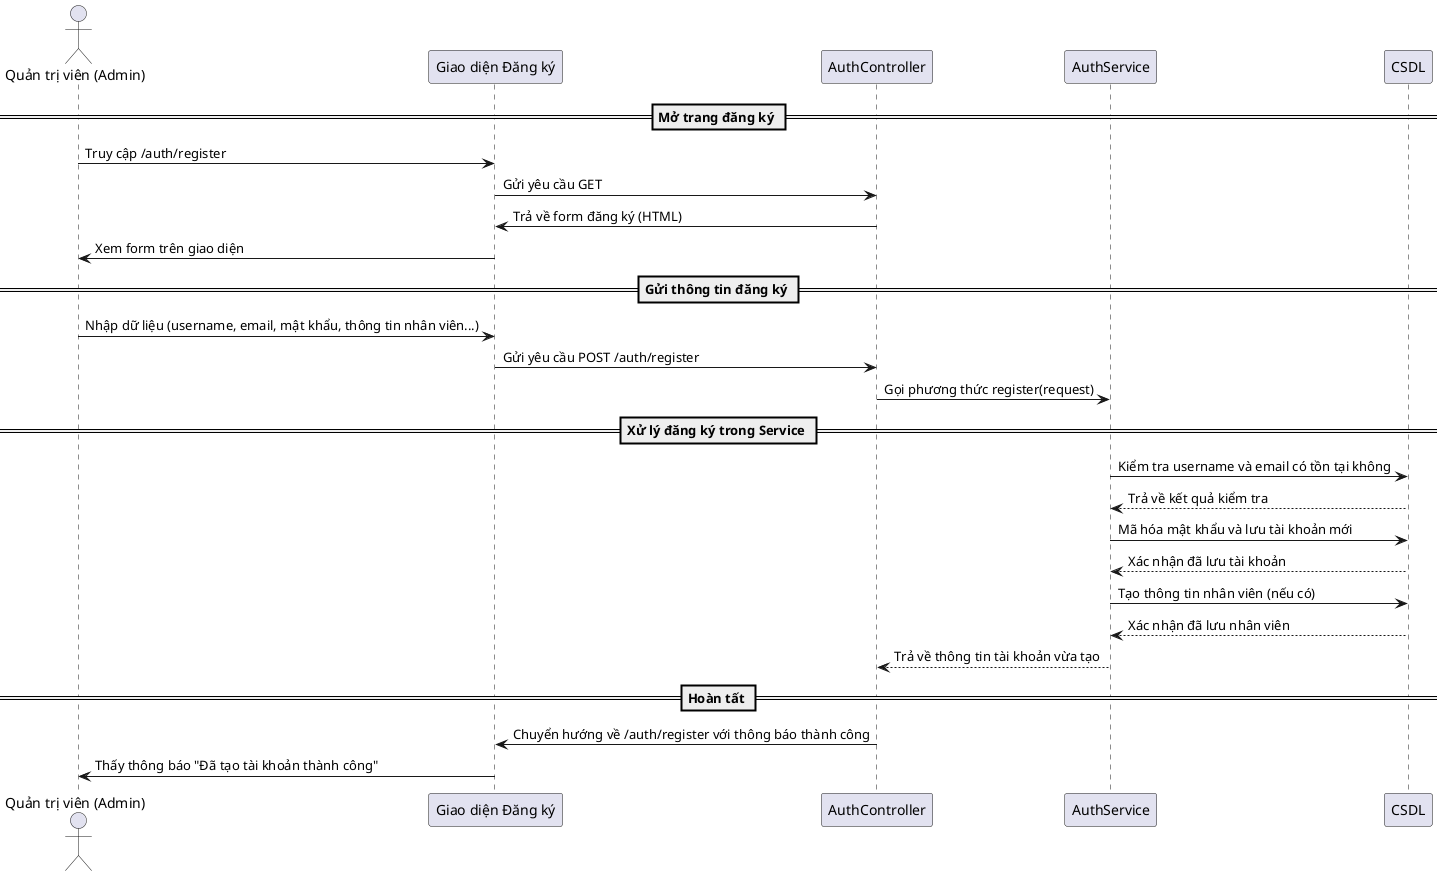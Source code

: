 @startuml
actor "Quản trị viên (Admin)" as User
participant "Giao diện Đăng ký" as View
participant "AuthController" as Controller
participant "AuthService" as Service
participant "CSDL" as DB

== Mở trang đăng ký ==
User -> View: Truy cập /auth/register
View -> Controller: Gửi yêu cầu GET
Controller -> View: Trả về form đăng ký (HTML)
User <- View: Xem form trên giao diện

== Gửi thông tin đăng ký ==
User -> View: Nhập dữ liệu (username, email, mật khẩu, thông tin nhân viên...)
View -> Controller: Gửi yêu cầu POST /auth/register
Controller -> Service: Gọi phương thức register(request)

== Xử lý đăng ký trong Service ==
Service -> DB: Kiểm tra username và email có tồn tại không
DB --> Service: Trả về kết quả kiểm tra
Service -> DB: Mã hóa mật khẩu và lưu tài khoản mới
DB --> Service: Xác nhận đã lưu tài khoản
Service -> DB: Tạo thông tin nhân viên (nếu có)
DB --> Service: Xác nhận đã lưu nhân viên
Service --> Controller: Trả về thông tin tài khoản vừa tạo

== Hoàn tất ==
Controller -> View: Chuyển hướng về /auth/register với thông báo thành công
User <- View: Thấy thông báo "Đã tạo tài khoản thành công"
@enduml

